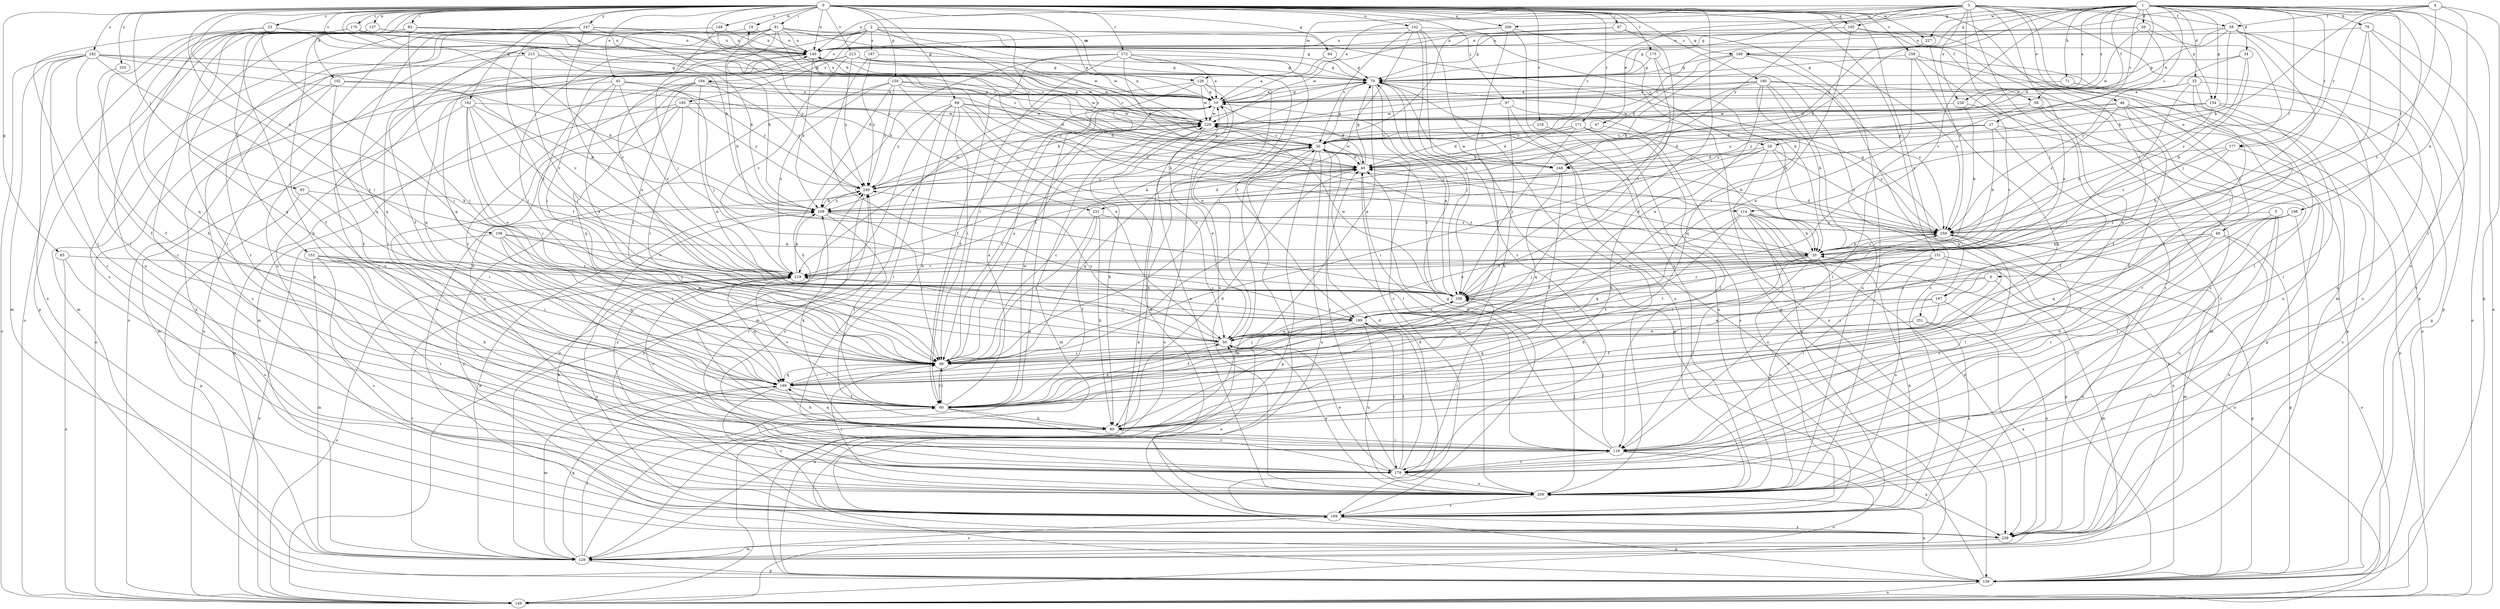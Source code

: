 strict digraph  {
0;
1;
2;
3;
4;
5;
6;
10;
19;
20;
23;
27;
29;
30;
33;
34;
39;
40;
45;
46;
47;
48;
50;
58;
59;
60;
64;
65;
69;
70;
71;
79;
80;
81;
83;
87;
90;
93;
97;
100;
102;
108;
109;
114;
119;
128;
129;
137;
140;
142;
148;
149;
150;
151;
152;
154;
159;
162;
165;
166;
169;
170;
171;
172;
175;
177;
179;
180;
182;
184;
185;
187;
189;
197;
198;
199;
206;
209;
213;
215;
216;
219;
227;
229;
231;
238;
239;
247;
248;
249;
251;
255;
258;
259;
0 -> 19  [label=b];
0 -> 23  [label=c];
0 -> 45  [label=e];
0 -> 58  [label=f];
0 -> 64  [label=g];
0 -> 65  [label=g];
0 -> 69  [label=g];
0 -> 81  [label=i];
0 -> 83  [label=i];
0 -> 87  [label=i];
0 -> 90  [label=i];
0 -> 93  [label=j];
0 -> 97  [label=j];
0 -> 100  [label=j];
0 -> 102  [label=k];
0 -> 108  [label=k];
0 -> 109  [label=k];
0 -> 128  [label=m];
0 -> 137  [label=n];
0 -> 140  [label=n];
0 -> 142  [label=o];
0 -> 148  [label=o];
0 -> 150  [label=p];
0 -> 151  [label=p];
0 -> 152  [label=p];
0 -> 162  [label=q];
0 -> 165  [label=q];
0 -> 170  [label=r];
0 -> 171  [label=r];
0 -> 172  [label=r];
0 -> 175  [label=r];
0 -> 180  [label=s];
0 -> 182  [label=s];
0 -> 197  [label=t];
0 -> 206  [label=u];
0 -> 213  [label=v];
0 -> 215  [label=v];
0 -> 216  [label=v];
0 -> 227  [label=w];
0 -> 231  [label=x];
0 -> 247  [label=y];
0 -> 251  [label=z];
0 -> 255  [label=z];
0 -> 258  [label=z];
1 -> 6  [label=a];
1 -> 10  [label=a];
1 -> 27  [label=c];
1 -> 29  [label=c];
1 -> 33  [label=d];
1 -> 34  [label=d];
1 -> 39  [label=d];
1 -> 40  [label=d];
1 -> 58  [label=f];
1 -> 71  [label=h];
1 -> 79  [label=h];
1 -> 114  [label=l];
1 -> 149  [label=o];
1 -> 154  [label=p];
1 -> 165  [label=q];
1 -> 166  [label=q];
1 -> 177  [label=r];
1 -> 197  [label=t];
1 -> 198  [label=t];
1 -> 219  [label=v];
1 -> 227  [label=w];
1 -> 231  [label=x];
1 -> 238  [label=x];
1 -> 248  [label=y];
2 -> 29  [label=c];
2 -> 90  [label=i];
2 -> 114  [label=l];
2 -> 119  [label=l];
2 -> 166  [label=q];
2 -> 169  [label=q];
2 -> 184  [label=s];
2 -> 185  [label=s];
2 -> 187  [label=s];
2 -> 229  [label=w];
2 -> 248  [label=y];
3 -> 10  [label=a];
3 -> 30  [label=c];
3 -> 46  [label=e];
3 -> 47  [label=e];
3 -> 48  [label=e];
3 -> 50  [label=e];
3 -> 59  [label=f];
3 -> 80  [label=h];
3 -> 100  [label=j];
3 -> 128  [label=m];
3 -> 140  [label=n];
3 -> 154  [label=p];
3 -> 159  [label=p];
3 -> 206  [label=u];
3 -> 238  [label=x];
3 -> 248  [label=y];
4 -> 59  [label=f];
4 -> 70  [label=g];
4 -> 109  [label=k];
4 -> 119  [label=l];
4 -> 159  [label=p];
4 -> 177  [label=r];
4 -> 259  [label=z];
5 -> 179  [label=r];
5 -> 209  [label=u];
5 -> 239  [label=x];
5 -> 259  [label=z];
6 -> 90  [label=i];
6 -> 100  [label=j];
6 -> 129  [label=m];
6 -> 199  [label=t];
10 -> 19  [label=b];
10 -> 40  [label=d];
10 -> 70  [label=g];
10 -> 140  [label=n];
10 -> 219  [label=v];
10 -> 229  [label=w];
19 -> 140  [label=n];
19 -> 179  [label=r];
20 -> 40  [label=d];
20 -> 80  [label=h];
20 -> 90  [label=i];
20 -> 100  [label=j];
20 -> 119  [label=l];
20 -> 209  [label=u];
20 -> 219  [label=v];
20 -> 259  [label=z];
23 -> 90  [label=i];
23 -> 119  [label=l];
23 -> 140  [label=n];
23 -> 169  [label=q];
23 -> 219  [label=v];
27 -> 20  [label=b];
27 -> 30  [label=c];
27 -> 40  [label=d];
27 -> 60  [label=f];
27 -> 179  [label=r];
27 -> 248  [label=y];
29 -> 80  [label=h];
29 -> 90  [label=i];
29 -> 159  [label=p];
29 -> 189  [label=s];
29 -> 248  [label=y];
29 -> 259  [label=z];
30 -> 40  [label=d];
30 -> 70  [label=g];
30 -> 80  [label=h];
30 -> 119  [label=l];
30 -> 129  [label=m];
30 -> 159  [label=p];
30 -> 169  [label=q];
30 -> 239  [label=x];
30 -> 248  [label=y];
33 -> 10  [label=a];
33 -> 60  [label=f];
33 -> 90  [label=i];
33 -> 119  [label=l];
33 -> 209  [label=u];
34 -> 20  [label=b];
34 -> 70  [label=g];
34 -> 229  [label=w];
34 -> 259  [label=z];
39 -> 100  [label=j];
39 -> 140  [label=n];
39 -> 229  [label=w];
39 -> 259  [label=z];
40 -> 70  [label=g];
40 -> 90  [label=i];
40 -> 109  [label=k];
40 -> 209  [label=u];
40 -> 229  [label=w];
40 -> 249  [label=y];
45 -> 10  [label=a];
45 -> 50  [label=e];
45 -> 90  [label=i];
45 -> 100  [label=j];
45 -> 219  [label=v];
45 -> 239  [label=x];
45 -> 249  [label=y];
46 -> 40  [label=d];
46 -> 80  [label=h];
46 -> 149  [label=o];
46 -> 179  [label=r];
46 -> 209  [label=u];
46 -> 229  [label=w];
46 -> 259  [label=z];
47 -> 30  [label=c];
47 -> 40  [label=d];
47 -> 259  [label=z];
48 -> 20  [label=b];
48 -> 50  [label=e];
48 -> 80  [label=h];
48 -> 159  [label=p];
48 -> 179  [label=r];
48 -> 239  [label=x];
50 -> 90  [label=i];
50 -> 219  [label=v];
50 -> 249  [label=y];
58 -> 119  [label=l];
58 -> 129  [label=m];
58 -> 159  [label=p];
58 -> 229  [label=w];
59 -> 10  [label=a];
59 -> 70  [label=g];
59 -> 109  [label=k];
59 -> 140  [label=n];
59 -> 159  [label=p];
59 -> 199  [label=t];
59 -> 209  [label=u];
60 -> 10  [label=a];
60 -> 50  [label=e];
60 -> 80  [label=h];
60 -> 90  [label=i];
60 -> 179  [label=r];
60 -> 219  [label=v];
60 -> 229  [label=w];
64 -> 10  [label=a];
64 -> 70  [label=g];
65 -> 149  [label=o];
65 -> 209  [label=u];
65 -> 219  [label=v];
69 -> 40  [label=d];
69 -> 50  [label=e];
69 -> 80  [label=h];
69 -> 90  [label=i];
69 -> 119  [label=l];
69 -> 149  [label=o];
69 -> 229  [label=w];
69 -> 249  [label=y];
69 -> 259  [label=z];
70 -> 10  [label=a];
70 -> 20  [label=b];
70 -> 50  [label=e];
70 -> 90  [label=i];
70 -> 100  [label=j];
70 -> 109  [label=k];
70 -> 149  [label=o];
70 -> 189  [label=s];
71 -> 10  [label=a];
71 -> 60  [label=f];
79 -> 90  [label=i];
79 -> 100  [label=j];
79 -> 140  [label=n];
79 -> 149  [label=o];
79 -> 239  [label=x];
80 -> 40  [label=d];
80 -> 109  [label=k];
80 -> 119  [label=l];
80 -> 169  [label=q];
81 -> 10  [label=a];
81 -> 20  [label=b];
81 -> 60  [label=f];
81 -> 70  [label=g];
81 -> 90  [label=i];
81 -> 140  [label=n];
81 -> 149  [label=o];
81 -> 209  [label=u];
81 -> 229  [label=w];
81 -> 249  [label=y];
81 -> 259  [label=z];
83 -> 30  [label=c];
83 -> 60  [label=f];
83 -> 90  [label=i];
83 -> 119  [label=l];
83 -> 140  [label=n];
87 -> 140  [label=n];
87 -> 199  [label=t];
87 -> 209  [label=u];
87 -> 229  [label=w];
90 -> 10  [label=a];
90 -> 30  [label=c];
90 -> 60  [label=f];
90 -> 169  [label=q];
93 -> 90  [label=i];
93 -> 109  [label=k];
93 -> 159  [label=p];
97 -> 80  [label=h];
97 -> 209  [label=u];
97 -> 229  [label=w];
97 -> 239  [label=x];
100 -> 10  [label=a];
100 -> 30  [label=c];
100 -> 199  [label=t];
100 -> 229  [label=w];
102 -> 10  [label=a];
102 -> 40  [label=d];
102 -> 60  [label=f];
102 -> 149  [label=o];
102 -> 189  [label=s];
108 -> 20  [label=b];
108 -> 50  [label=e];
108 -> 90  [label=i];
108 -> 149  [label=o];
108 -> 169  [label=q];
108 -> 219  [label=v];
109 -> 40  [label=d];
109 -> 60  [label=f];
109 -> 90  [label=i];
109 -> 249  [label=y];
109 -> 259  [label=z];
114 -> 20  [label=b];
114 -> 50  [label=e];
114 -> 149  [label=o];
114 -> 159  [label=p];
114 -> 169  [label=q];
114 -> 189  [label=s];
114 -> 239  [label=x];
114 -> 259  [label=z];
119 -> 40  [label=d];
119 -> 100  [label=j];
119 -> 149  [label=o];
119 -> 179  [label=r];
119 -> 219  [label=v];
119 -> 239  [label=x];
128 -> 10  [label=a];
128 -> 60  [label=f];
128 -> 129  [label=m];
128 -> 149  [label=o];
128 -> 209  [label=u];
128 -> 229  [label=w];
129 -> 10  [label=a];
129 -> 60  [label=f];
129 -> 109  [label=k];
129 -> 159  [label=p];
129 -> 169  [label=q];
129 -> 189  [label=s];
129 -> 219  [label=v];
137 -> 30  [label=c];
137 -> 80  [label=h];
137 -> 140  [label=n];
137 -> 149  [label=o];
137 -> 159  [label=p];
137 -> 179  [label=r];
137 -> 209  [label=u];
140 -> 70  [label=g];
140 -> 109  [label=k];
140 -> 169  [label=q];
140 -> 179  [label=r];
140 -> 229  [label=w];
142 -> 20  [label=b];
142 -> 30  [label=c];
142 -> 90  [label=i];
142 -> 100  [label=j];
142 -> 140  [label=n];
142 -> 179  [label=r];
142 -> 209  [label=u];
148 -> 10  [label=a];
148 -> 100  [label=j];
148 -> 140  [label=n];
148 -> 169  [label=q];
150 -> 10  [label=a];
150 -> 20  [label=b];
150 -> 50  [label=e];
150 -> 80  [label=h];
150 -> 219  [label=v];
150 -> 229  [label=w];
150 -> 239  [label=x];
150 -> 249  [label=y];
151 -> 90  [label=i];
151 -> 119  [label=l];
151 -> 159  [label=p];
151 -> 209  [label=u];
151 -> 219  [label=v];
151 -> 239  [label=x];
152 -> 80  [label=h];
152 -> 90  [label=i];
152 -> 100  [label=j];
152 -> 129  [label=m];
152 -> 179  [label=r];
152 -> 189  [label=s];
152 -> 219  [label=v];
154 -> 20  [label=b];
154 -> 119  [label=l];
154 -> 209  [label=u];
154 -> 229  [label=w];
154 -> 249  [label=y];
159 -> 10  [label=a];
159 -> 50  [label=e];
159 -> 70  [label=g];
159 -> 149  [label=o];
159 -> 209  [label=u];
162 -> 50  [label=e];
162 -> 90  [label=i];
162 -> 100  [label=j];
162 -> 109  [label=k];
162 -> 129  [label=m];
162 -> 199  [label=t];
162 -> 229  [label=w];
165 -> 70  [label=g];
165 -> 90  [label=i];
165 -> 129  [label=m];
165 -> 140  [label=n];
165 -> 239  [label=x];
166 -> 40  [label=d];
166 -> 70  [label=g];
166 -> 80  [label=h];
166 -> 109  [label=k];
166 -> 159  [label=p];
166 -> 259  [label=z];
169 -> 60  [label=f];
169 -> 80  [label=h];
169 -> 90  [label=i];
169 -> 100  [label=j];
169 -> 129  [label=m];
169 -> 189  [label=s];
170 -> 30  [label=c];
170 -> 80  [label=h];
170 -> 109  [label=k];
170 -> 119  [label=l];
170 -> 140  [label=n];
170 -> 169  [label=q];
171 -> 20  [label=b];
171 -> 30  [label=c];
171 -> 40  [label=d];
171 -> 100  [label=j];
171 -> 119  [label=l];
171 -> 189  [label=s];
171 -> 249  [label=y];
172 -> 10  [label=a];
172 -> 40  [label=d];
172 -> 50  [label=e];
172 -> 60  [label=f];
172 -> 70  [label=g];
172 -> 90  [label=i];
172 -> 109  [label=k];
172 -> 199  [label=t];
175 -> 70  [label=g];
175 -> 100  [label=j];
175 -> 189  [label=s];
177 -> 20  [label=b];
177 -> 40  [label=d];
177 -> 239  [label=x];
177 -> 259  [label=z];
179 -> 30  [label=c];
179 -> 40  [label=d];
179 -> 50  [label=e];
179 -> 100  [label=j];
179 -> 199  [label=t];
179 -> 209  [label=u];
179 -> 249  [label=y];
179 -> 259  [label=z];
180 -> 10  [label=a];
180 -> 20  [label=b];
180 -> 50  [label=e];
180 -> 159  [label=p];
180 -> 169  [label=q];
180 -> 209  [label=u];
180 -> 219  [label=v];
180 -> 249  [label=y];
180 -> 259  [label=z];
182 -> 60  [label=f];
182 -> 70  [label=g];
182 -> 109  [label=k];
182 -> 129  [label=m];
182 -> 149  [label=o];
182 -> 179  [label=r];
182 -> 199  [label=t];
182 -> 219  [label=v];
182 -> 239  [label=x];
184 -> 10  [label=a];
184 -> 40  [label=d];
184 -> 50  [label=e];
184 -> 60  [label=f];
184 -> 90  [label=i];
184 -> 129  [label=m];
184 -> 169  [label=q];
184 -> 249  [label=y];
185 -> 80  [label=h];
185 -> 90  [label=i];
185 -> 149  [label=o];
185 -> 209  [label=u];
185 -> 229  [label=w];
185 -> 249  [label=y];
187 -> 70  [label=g];
187 -> 199  [label=t];
187 -> 249  [label=y];
189 -> 20  [label=b];
189 -> 30  [label=c];
189 -> 40  [label=d];
189 -> 50  [label=e];
189 -> 70  [label=g];
189 -> 159  [label=p];
189 -> 239  [label=x];
189 -> 249  [label=y];
197 -> 50  [label=e];
197 -> 60  [label=f];
197 -> 199  [label=t];
197 -> 239  [label=x];
198 -> 60  [label=f];
198 -> 119  [label=l];
198 -> 149  [label=o];
198 -> 169  [label=q];
198 -> 259  [label=z];
199 -> 50  [label=e];
199 -> 60  [label=f];
199 -> 140  [label=n];
199 -> 179  [label=r];
199 -> 209  [label=u];
199 -> 259  [label=z];
206 -> 60  [label=f];
206 -> 140  [label=n];
206 -> 159  [label=p];
206 -> 209  [label=u];
206 -> 219  [label=v];
209 -> 10  [label=a];
209 -> 50  [label=e];
209 -> 90  [label=i];
209 -> 100  [label=j];
209 -> 189  [label=s];
209 -> 229  [label=w];
209 -> 249  [label=y];
213 -> 30  [label=c];
213 -> 70  [label=g];
213 -> 149  [label=o];
213 -> 209  [label=u];
213 -> 219  [label=v];
213 -> 229  [label=w];
213 -> 249  [label=y];
215 -> 30  [label=c];
215 -> 70  [label=g];
215 -> 129  [label=m];
215 -> 219  [label=v];
216 -> 30  [label=c];
216 -> 209  [label=u];
219 -> 100  [label=j];
219 -> 109  [label=k];
219 -> 149  [label=o];
219 -> 169  [label=q];
219 -> 189  [label=s];
227 -> 30  [label=c];
227 -> 259  [label=z];
229 -> 30  [label=c];
229 -> 50  [label=e];
229 -> 80  [label=h];
229 -> 90  [label=i];
229 -> 129  [label=m];
231 -> 60  [label=f];
231 -> 80  [label=h];
231 -> 90  [label=i];
231 -> 259  [label=z];
238 -> 20  [label=b];
238 -> 219  [label=v];
238 -> 229  [label=w];
239 -> 109  [label=k];
239 -> 129  [label=m];
239 -> 249  [label=y];
247 -> 30  [label=c];
247 -> 100  [label=j];
247 -> 109  [label=k];
247 -> 140  [label=n];
247 -> 169  [label=q];
247 -> 189  [label=s];
247 -> 199  [label=t];
248 -> 60  [label=f];
248 -> 169  [label=q];
248 -> 229  [label=w];
249 -> 109  [label=k];
249 -> 179  [label=r];
249 -> 229  [label=w];
251 -> 50  [label=e];
251 -> 169  [label=q];
251 -> 189  [label=s];
251 -> 239  [label=x];
255 -> 60  [label=f];
258 -> 50  [label=e];
258 -> 70  [label=g];
258 -> 80  [label=h];
258 -> 149  [label=o];
258 -> 189  [label=s];
259 -> 20  [label=b];
259 -> 40  [label=d];
259 -> 70  [label=g];
259 -> 119  [label=l];
259 -> 129  [label=m];
}
